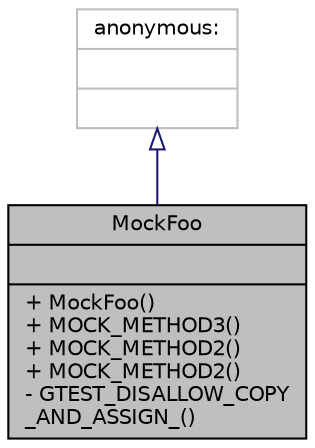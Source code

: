 digraph "MockFoo"
{
  edge [fontname="Helvetica",fontsize="10",labelfontname="Helvetica",labelfontsize="10"];
  node [fontname="Helvetica",fontsize="10",shape=record];
  Node0 [label="{MockFoo\n||+ MockFoo()\l+ MOCK_METHOD3()\l+ MOCK_METHOD2()\l+ MOCK_METHOD2()\l- GTEST_DISALLOW_COPY\l_AND_ASSIGN_()\l}",height=0.2,width=0.4,color="black", fillcolor="grey75", style="filled", fontcolor="black"];
  Node1 -> Node0 [dir="back",color="midnightblue",fontsize="10",style="solid",arrowtail="onormal",fontname="Helvetica"];
  Node1 [label="{anonymous:\n||}",height=0.2,width=0.4,color="grey75", fillcolor="white", style="filled"];
}
